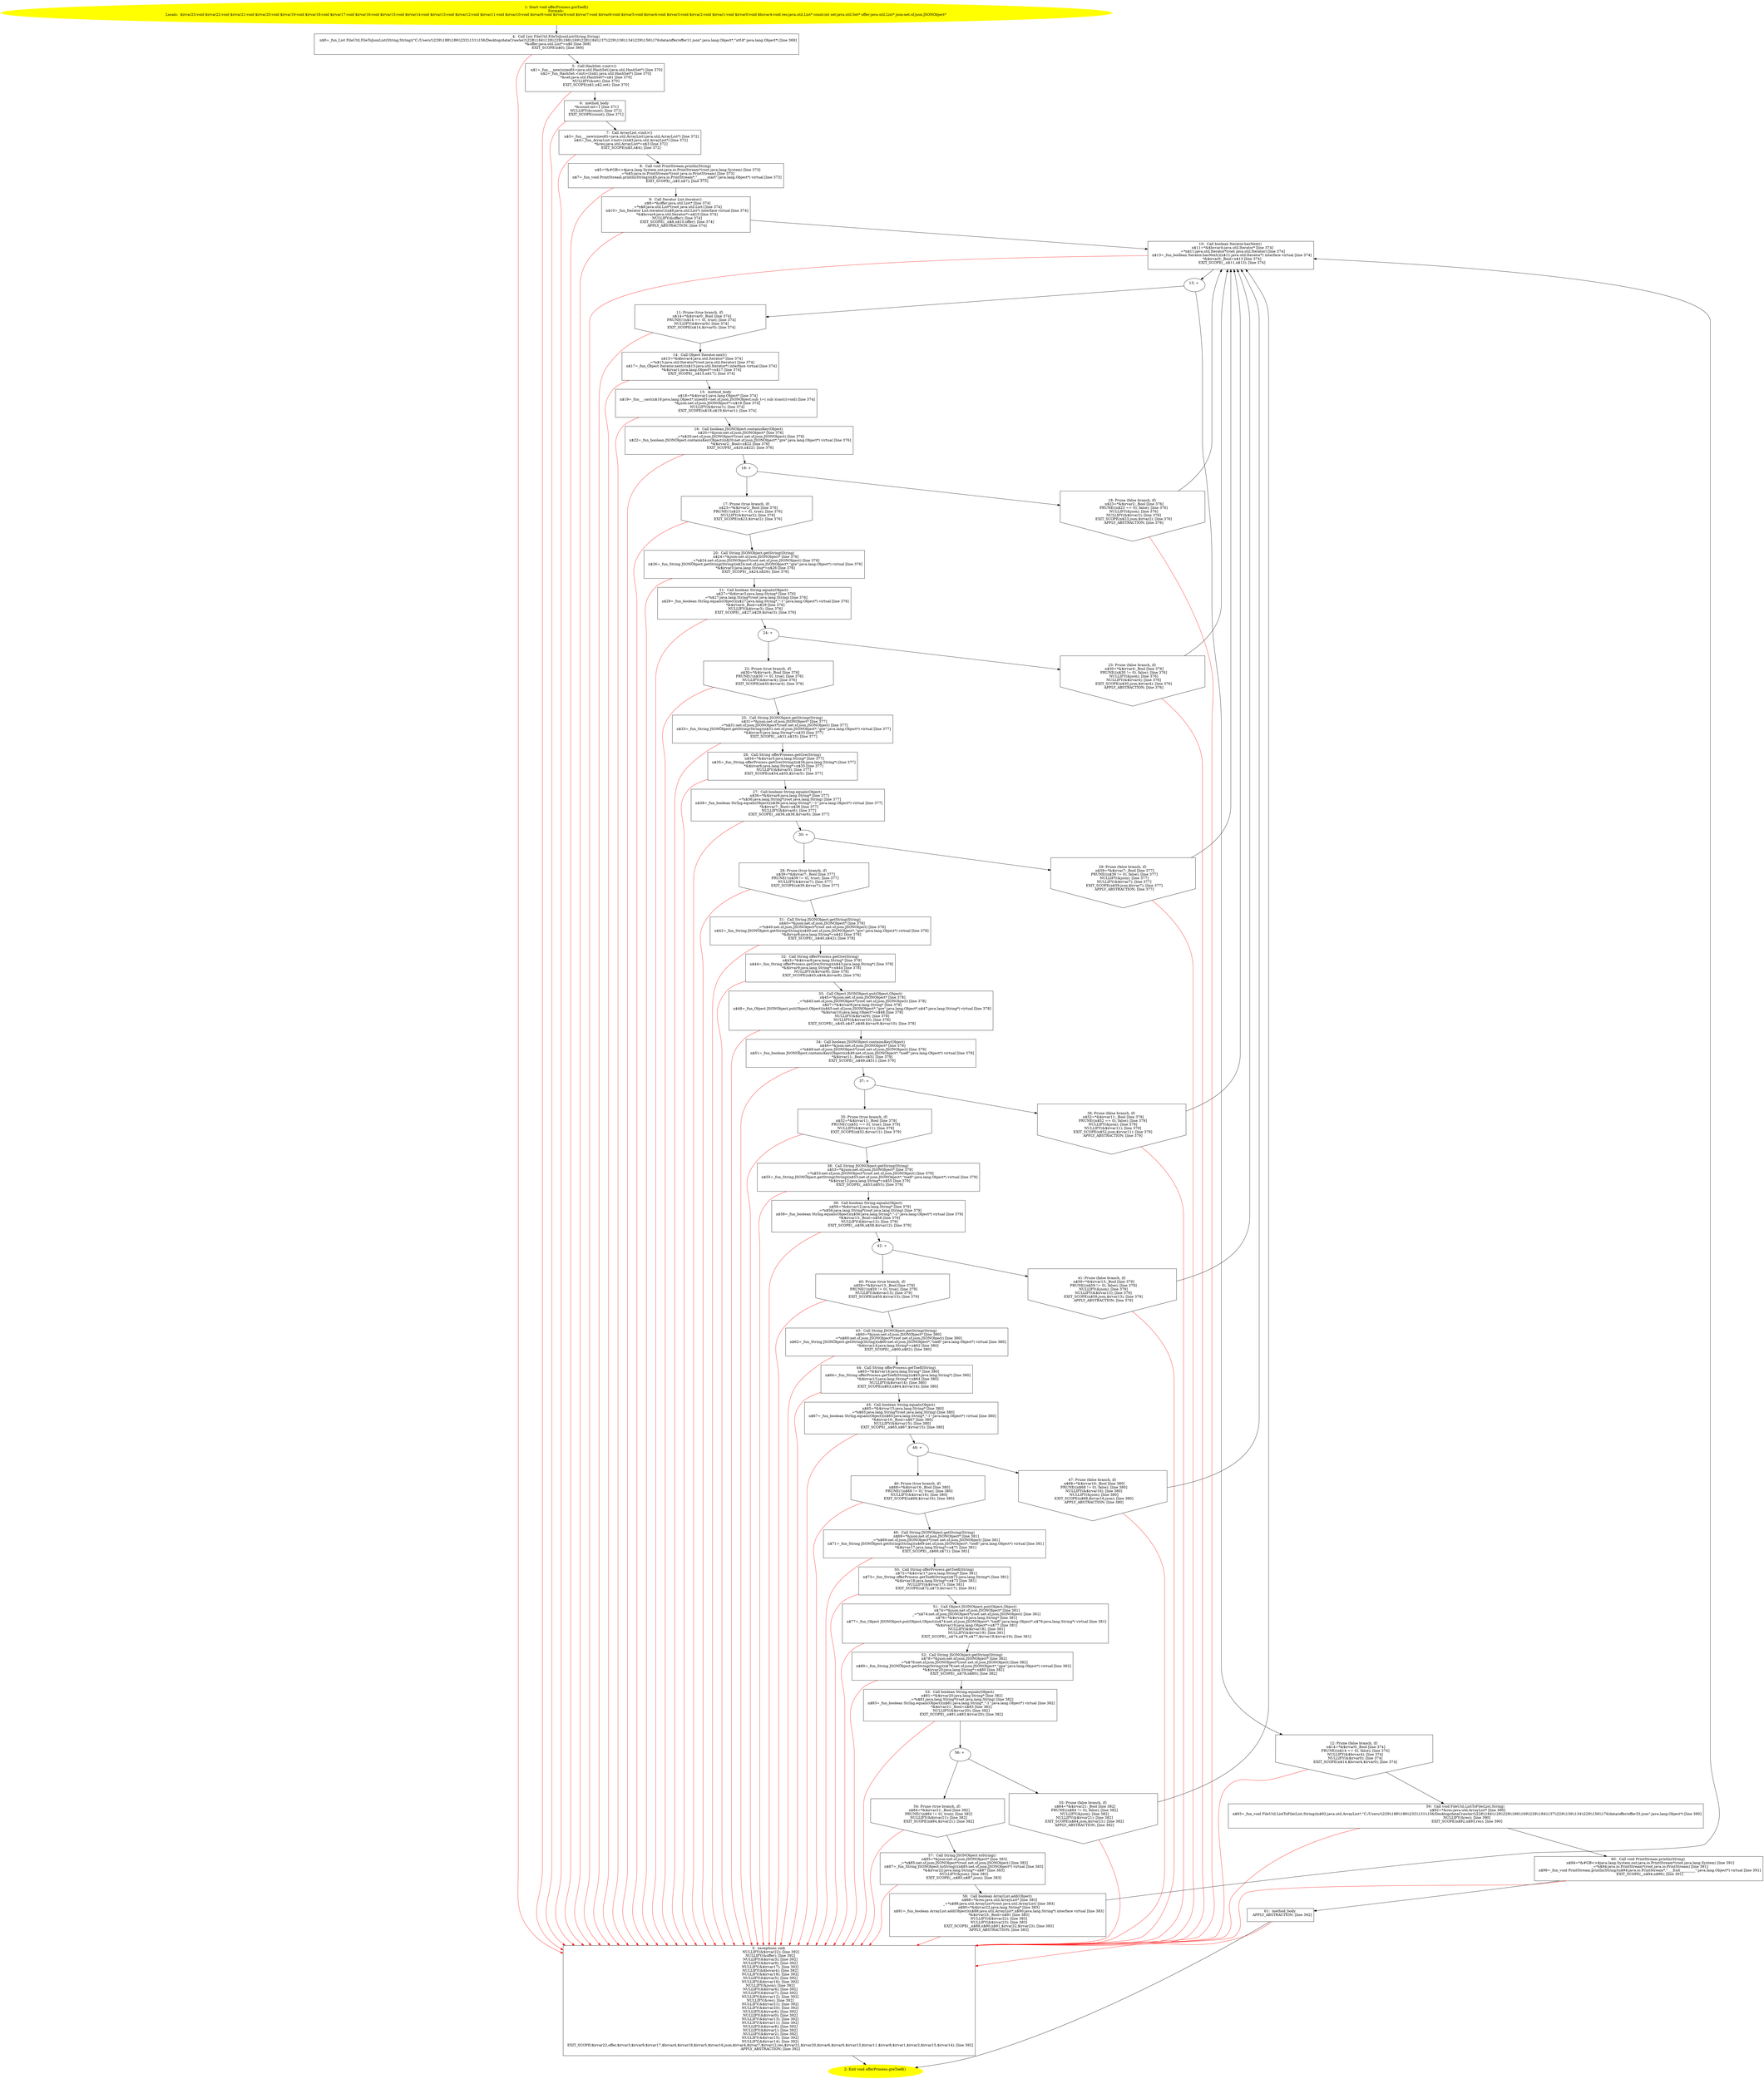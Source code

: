 /* @generated */
digraph cfg {
"com.dulishuo.yimusanfendi.offer.offerProcess.greToefl():void.ec6995aaeb4187b9c34168b6194124a2_1" [label="1: Start void offerProcess.greToefl()\nFormals: \nLocals:  $irvar23:void $irvar22:void $irvar21:void $irvar20:void $irvar19:void $irvar18:void $irvar17:void $irvar16:void $irvar15:void $irvar14:void $irvar13:void $irvar12:void $irvar11:void $irvar10:void $irvar9:void $irvar8:void $irvar7:void $irvar6:void $irvar5:void $irvar4:void $irvar3:void $irvar2:void $irvar1:void $irvar0:void $bcvar4:void res:java.util.List* count:int set:java.util.Set* offer:java.util.List* json:net.sf.json.JSONObject* \n  " color=yellow style=filled]
	

	 "com.dulishuo.yimusanfendi.offer.offerProcess.greToefl():void.ec6995aaeb4187b9c34168b6194124a2_1" -> "com.dulishuo.yimusanfendi.offer.offerProcess.greToefl():void.ec6995aaeb4187b9c34168b6194124a2_4" ;
"com.dulishuo.yimusanfendi.offer.offerProcess.greToefl():void.ec6995aaeb4187b9c34168b6194124a2_2" [label="2: Exit void offerProcess.greToefl() \n  " color=yellow style=filled]
	

"com.dulishuo.yimusanfendi.offer.offerProcess.greToefl():void.ec6995aaeb4187b9c34168b6194124a2_3" [label="3:  exceptions sink \n   NULLIFY(&$irvar22); [line 392]\n  NULLIFY(&offer); [line 392]\n  NULLIFY(&$irvar3); [line 392]\n  NULLIFY(&$irvar9); [line 392]\n  NULLIFY(&$irvar17); [line 392]\n  NULLIFY(&$bcvar4); [line 392]\n  NULLIFY(&$irvar18); [line 392]\n  NULLIFY(&$irvar5); [line 392]\n  NULLIFY(&$irvar16); [line 392]\n  NULLIFY(&json); [line 392]\n  NULLIFY(&$irvar4); [line 392]\n  NULLIFY(&$irvar7); [line 392]\n  NULLIFY(&$irvar12); [line 392]\n  NULLIFY(&res); [line 392]\n  NULLIFY(&$irvar21); [line 392]\n  NULLIFY(&$irvar20); [line 392]\n  NULLIFY(&$irvar6); [line 392]\n  NULLIFY(&$irvar0); [line 392]\n  NULLIFY(&$irvar13); [line 392]\n  NULLIFY(&$irvar11); [line 392]\n  NULLIFY(&$irvar8); [line 392]\n  NULLIFY(&$irvar1); [line 392]\n  NULLIFY(&$irvar2); [line 392]\n  NULLIFY(&$irvar15); [line 392]\n  NULLIFY(&$irvar14); [line 392]\n  EXIT_SCOPE($irvar22,offer,$irvar3,$irvar9,$irvar17,$bcvar4,$irvar18,$irvar5,$irvar16,json,$irvar4,$irvar7,$irvar12,res,$irvar21,$irvar20,$irvar6,$irvar0,$irvar13,$irvar11,$irvar8,$irvar1,$irvar2,$irvar15,$irvar14); [line 392]\n  APPLY_ABSTRACTION; [line 392]\n " shape="box"]
	

	 "com.dulishuo.yimusanfendi.offer.offerProcess.greToefl():void.ec6995aaeb4187b9c34168b6194124a2_3" -> "com.dulishuo.yimusanfendi.offer.offerProcess.greToefl():void.ec6995aaeb4187b9c34168b6194124a2_2" ;
"com.dulishuo.yimusanfendi.offer.offerProcess.greToefl():void.ec6995aaeb4187b9c34168b6194124a2_4" [label="4:  Call List FileUtil.FileToJsonList(String,String) \n   n$0=_fun_List FileUtil.FileToJsonList(String,String)(\"C:/Users/\\\\229\\\\188\\\\186\\\\232\\\\131\\\\156/Desktop/dataCrawler/\\\\228\\\\184\\\\128\\\\228\\\\186\\\\169\\\\228\\\\184\\\\137\\\\229\\\\136\\\\134\\\\229\\\\156\\\\176/data/offer/offer11.json\":java.lang.Object*,\"utf-8\":java.lang.Object*) [line 369]\n  *&offer:java.util.List*=n$0 [line 369]\n  EXIT_SCOPE(n$0); [line 369]\n " shape="box"]
	

	 "com.dulishuo.yimusanfendi.offer.offerProcess.greToefl():void.ec6995aaeb4187b9c34168b6194124a2_4" -> "com.dulishuo.yimusanfendi.offer.offerProcess.greToefl():void.ec6995aaeb4187b9c34168b6194124a2_5" ;
	 "com.dulishuo.yimusanfendi.offer.offerProcess.greToefl():void.ec6995aaeb4187b9c34168b6194124a2_4" -> "com.dulishuo.yimusanfendi.offer.offerProcess.greToefl():void.ec6995aaeb4187b9c34168b6194124a2_3" [color="red" ];
"com.dulishuo.yimusanfendi.offer.offerProcess.greToefl():void.ec6995aaeb4187b9c34168b6194124a2_5" [label="5:  Call HashSet.<init>() \n   n$1=_fun___new(sizeof(t=java.util.HashSet):java.util.HashSet*) [line 370]\n  n$2=_fun_HashSet.<init>()(n$1:java.util.HashSet*) [line 370]\n  *&set:java.util.HashSet*=n$1 [line 370]\n  NULLIFY(&set); [line 370]\n  EXIT_SCOPE(n$1,n$2,set); [line 370]\n " shape="box"]
	

	 "com.dulishuo.yimusanfendi.offer.offerProcess.greToefl():void.ec6995aaeb4187b9c34168b6194124a2_5" -> "com.dulishuo.yimusanfendi.offer.offerProcess.greToefl():void.ec6995aaeb4187b9c34168b6194124a2_6" ;
	 "com.dulishuo.yimusanfendi.offer.offerProcess.greToefl():void.ec6995aaeb4187b9c34168b6194124a2_5" -> "com.dulishuo.yimusanfendi.offer.offerProcess.greToefl():void.ec6995aaeb4187b9c34168b6194124a2_3" [color="red" ];
"com.dulishuo.yimusanfendi.offer.offerProcess.greToefl():void.ec6995aaeb4187b9c34168b6194124a2_6" [label="6:  method_body \n   *&count:int=1 [line 371]\n  NULLIFY(&count); [line 371]\n  EXIT_SCOPE(count); [line 371]\n " shape="box"]
	

	 "com.dulishuo.yimusanfendi.offer.offerProcess.greToefl():void.ec6995aaeb4187b9c34168b6194124a2_6" -> "com.dulishuo.yimusanfendi.offer.offerProcess.greToefl():void.ec6995aaeb4187b9c34168b6194124a2_7" ;
	 "com.dulishuo.yimusanfendi.offer.offerProcess.greToefl():void.ec6995aaeb4187b9c34168b6194124a2_6" -> "com.dulishuo.yimusanfendi.offer.offerProcess.greToefl():void.ec6995aaeb4187b9c34168b6194124a2_3" [color="red" ];
"com.dulishuo.yimusanfendi.offer.offerProcess.greToefl():void.ec6995aaeb4187b9c34168b6194124a2_7" [label="7:  Call ArrayList.<init>() \n   n$3=_fun___new(sizeof(t=java.util.ArrayList):java.util.ArrayList*) [line 372]\n  n$4=_fun_ArrayList.<init>()(n$3:java.util.ArrayList*) [line 372]\n  *&res:java.util.ArrayList*=n$3 [line 372]\n  EXIT_SCOPE(n$3,n$4); [line 372]\n " shape="box"]
	

	 "com.dulishuo.yimusanfendi.offer.offerProcess.greToefl():void.ec6995aaeb4187b9c34168b6194124a2_7" -> "com.dulishuo.yimusanfendi.offer.offerProcess.greToefl():void.ec6995aaeb4187b9c34168b6194124a2_8" ;
	 "com.dulishuo.yimusanfendi.offer.offerProcess.greToefl():void.ec6995aaeb4187b9c34168b6194124a2_7" -> "com.dulishuo.yimusanfendi.offer.offerProcess.greToefl():void.ec6995aaeb4187b9c34168b6194124a2_3" [color="red" ];
"com.dulishuo.yimusanfendi.offer.offerProcess.greToefl():void.ec6995aaeb4187b9c34168b6194124a2_8" [label="8:  Call void PrintStream.println(String) \n   n$5=*&#GB<>$java.lang.System.out:java.io.PrintStream*(root java.lang.System) [line 373]\n  _=*n$5:java.io.PrintStream*(root java.io.PrintStream) [line 373]\n  n$7=_fun_void PrintStream.println(String)(n$5:java.io.PrintStream*,\"______start\":java.lang.Object*) virtual [line 373]\n  EXIT_SCOPE(_,n$5,n$7); [line 373]\n " shape="box"]
	

	 "com.dulishuo.yimusanfendi.offer.offerProcess.greToefl():void.ec6995aaeb4187b9c34168b6194124a2_8" -> "com.dulishuo.yimusanfendi.offer.offerProcess.greToefl():void.ec6995aaeb4187b9c34168b6194124a2_9" ;
	 "com.dulishuo.yimusanfendi.offer.offerProcess.greToefl():void.ec6995aaeb4187b9c34168b6194124a2_8" -> "com.dulishuo.yimusanfendi.offer.offerProcess.greToefl():void.ec6995aaeb4187b9c34168b6194124a2_3" [color="red" ];
"com.dulishuo.yimusanfendi.offer.offerProcess.greToefl():void.ec6995aaeb4187b9c34168b6194124a2_9" [label="9:  Call Iterator List.iterator() \n   n$8=*&offer:java.util.List* [line 374]\n  _=*n$8:java.util.List*(root java.util.List) [line 374]\n  n$10=_fun_Iterator List.iterator()(n$8:java.util.List*) interface virtual [line 374]\n  *&$bcvar4:java.util.Iterator*=n$10 [line 374]\n  NULLIFY(&offer); [line 374]\n  EXIT_SCOPE(_,n$8,n$10,offer); [line 374]\n  APPLY_ABSTRACTION; [line 374]\n " shape="box"]
	

	 "com.dulishuo.yimusanfendi.offer.offerProcess.greToefl():void.ec6995aaeb4187b9c34168b6194124a2_9" -> "com.dulishuo.yimusanfendi.offer.offerProcess.greToefl():void.ec6995aaeb4187b9c34168b6194124a2_10" ;
	 "com.dulishuo.yimusanfendi.offer.offerProcess.greToefl():void.ec6995aaeb4187b9c34168b6194124a2_9" -> "com.dulishuo.yimusanfendi.offer.offerProcess.greToefl():void.ec6995aaeb4187b9c34168b6194124a2_3" [color="red" ];
"com.dulishuo.yimusanfendi.offer.offerProcess.greToefl():void.ec6995aaeb4187b9c34168b6194124a2_10" [label="10:  Call boolean Iterator.hasNext() \n   n$11=*&$bcvar4:java.util.Iterator* [line 374]\n  _=*n$11:java.util.Iterator*(root java.util.Iterator) [line 374]\n  n$13=_fun_boolean Iterator.hasNext()(n$11:java.util.Iterator*) interface virtual [line 374]\n  *&$irvar0:_Bool=n$13 [line 374]\n  EXIT_SCOPE(_,n$11,n$13); [line 374]\n " shape="box"]
	

	 "com.dulishuo.yimusanfendi.offer.offerProcess.greToefl():void.ec6995aaeb4187b9c34168b6194124a2_10" -> "com.dulishuo.yimusanfendi.offer.offerProcess.greToefl():void.ec6995aaeb4187b9c34168b6194124a2_13" ;
	 "com.dulishuo.yimusanfendi.offer.offerProcess.greToefl():void.ec6995aaeb4187b9c34168b6194124a2_10" -> "com.dulishuo.yimusanfendi.offer.offerProcess.greToefl():void.ec6995aaeb4187b9c34168b6194124a2_3" [color="red" ];
"com.dulishuo.yimusanfendi.offer.offerProcess.greToefl():void.ec6995aaeb4187b9c34168b6194124a2_11" [label="11: Prune (true branch, if) \n   n$14=*&$irvar0:_Bool [line 374]\n  PRUNE(!(n$14 == 0), true); [line 374]\n  NULLIFY(&$irvar0); [line 374]\n  EXIT_SCOPE(n$14,$irvar0); [line 374]\n " shape="invhouse"]
	

	 "com.dulishuo.yimusanfendi.offer.offerProcess.greToefl():void.ec6995aaeb4187b9c34168b6194124a2_11" -> "com.dulishuo.yimusanfendi.offer.offerProcess.greToefl():void.ec6995aaeb4187b9c34168b6194124a2_14" ;
	 "com.dulishuo.yimusanfendi.offer.offerProcess.greToefl():void.ec6995aaeb4187b9c34168b6194124a2_11" -> "com.dulishuo.yimusanfendi.offer.offerProcess.greToefl():void.ec6995aaeb4187b9c34168b6194124a2_3" [color="red" ];
"com.dulishuo.yimusanfendi.offer.offerProcess.greToefl():void.ec6995aaeb4187b9c34168b6194124a2_12" [label="12: Prune (false branch, if) \n   n$14=*&$irvar0:_Bool [line 374]\n  PRUNE((n$14 == 0), false); [line 374]\n  NULLIFY(&$bcvar4); [line 374]\n  NULLIFY(&$irvar0); [line 374]\n  EXIT_SCOPE(n$14,$bcvar4,$irvar0); [line 374]\n " shape="invhouse"]
	

	 "com.dulishuo.yimusanfendi.offer.offerProcess.greToefl():void.ec6995aaeb4187b9c34168b6194124a2_12" -> "com.dulishuo.yimusanfendi.offer.offerProcess.greToefl():void.ec6995aaeb4187b9c34168b6194124a2_59" ;
	 "com.dulishuo.yimusanfendi.offer.offerProcess.greToefl():void.ec6995aaeb4187b9c34168b6194124a2_12" -> "com.dulishuo.yimusanfendi.offer.offerProcess.greToefl():void.ec6995aaeb4187b9c34168b6194124a2_3" [color="red" ];
"com.dulishuo.yimusanfendi.offer.offerProcess.greToefl():void.ec6995aaeb4187b9c34168b6194124a2_13" [label="13: + \n  " ]
	

	 "com.dulishuo.yimusanfendi.offer.offerProcess.greToefl():void.ec6995aaeb4187b9c34168b6194124a2_13" -> "com.dulishuo.yimusanfendi.offer.offerProcess.greToefl():void.ec6995aaeb4187b9c34168b6194124a2_11" ;
	 "com.dulishuo.yimusanfendi.offer.offerProcess.greToefl():void.ec6995aaeb4187b9c34168b6194124a2_13" -> "com.dulishuo.yimusanfendi.offer.offerProcess.greToefl():void.ec6995aaeb4187b9c34168b6194124a2_12" ;
"com.dulishuo.yimusanfendi.offer.offerProcess.greToefl():void.ec6995aaeb4187b9c34168b6194124a2_14" [label="14:  Call Object Iterator.next() \n   n$15=*&$bcvar4:java.util.Iterator* [line 374]\n  _=*n$15:java.util.Iterator*(root java.util.Iterator) [line 374]\n  n$17=_fun_Object Iterator.next()(n$15:java.util.Iterator*) interface virtual [line 374]\n  *&$irvar1:java.lang.Object*=n$17 [line 374]\n  EXIT_SCOPE(_,n$15,n$17); [line 374]\n " shape="box"]
	

	 "com.dulishuo.yimusanfendi.offer.offerProcess.greToefl():void.ec6995aaeb4187b9c34168b6194124a2_14" -> "com.dulishuo.yimusanfendi.offer.offerProcess.greToefl():void.ec6995aaeb4187b9c34168b6194124a2_15" ;
	 "com.dulishuo.yimusanfendi.offer.offerProcess.greToefl():void.ec6995aaeb4187b9c34168b6194124a2_14" -> "com.dulishuo.yimusanfendi.offer.offerProcess.greToefl():void.ec6995aaeb4187b9c34168b6194124a2_3" [color="red" ];
"com.dulishuo.yimusanfendi.offer.offerProcess.greToefl():void.ec6995aaeb4187b9c34168b6194124a2_15" [label="15:  method_body \n   n$18=*&$irvar1:java.lang.Object* [line 374]\n  n$19=_fun___cast(n$18:java.lang.Object*,sizeof(t=net.sf.json.JSONObject;sub_t=( sub )(cast)):void) [line 374]\n  *&json:net.sf.json.JSONObject*=n$19 [line 374]\n  NULLIFY(&$irvar1); [line 374]\n  EXIT_SCOPE(n$18,n$19,$irvar1); [line 374]\n " shape="box"]
	

	 "com.dulishuo.yimusanfendi.offer.offerProcess.greToefl():void.ec6995aaeb4187b9c34168b6194124a2_15" -> "com.dulishuo.yimusanfendi.offer.offerProcess.greToefl():void.ec6995aaeb4187b9c34168b6194124a2_16" ;
	 "com.dulishuo.yimusanfendi.offer.offerProcess.greToefl():void.ec6995aaeb4187b9c34168b6194124a2_15" -> "com.dulishuo.yimusanfendi.offer.offerProcess.greToefl():void.ec6995aaeb4187b9c34168b6194124a2_3" [color="red" ];
"com.dulishuo.yimusanfendi.offer.offerProcess.greToefl():void.ec6995aaeb4187b9c34168b6194124a2_16" [label="16:  Call boolean JSONObject.containsKey(Object) \n   n$20=*&json:net.sf.json.JSONObject* [line 376]\n  _=*n$20:net.sf.json.JSONObject*(root net.sf.json.JSONObject) [line 376]\n  n$22=_fun_boolean JSONObject.containsKey(Object)(n$20:net.sf.json.JSONObject*,\"gre\":java.lang.Object*) virtual [line 376]\n  *&$irvar2:_Bool=n$22 [line 376]\n  EXIT_SCOPE(_,n$20,n$22); [line 376]\n " shape="box"]
	

	 "com.dulishuo.yimusanfendi.offer.offerProcess.greToefl():void.ec6995aaeb4187b9c34168b6194124a2_16" -> "com.dulishuo.yimusanfendi.offer.offerProcess.greToefl():void.ec6995aaeb4187b9c34168b6194124a2_19" ;
	 "com.dulishuo.yimusanfendi.offer.offerProcess.greToefl():void.ec6995aaeb4187b9c34168b6194124a2_16" -> "com.dulishuo.yimusanfendi.offer.offerProcess.greToefl():void.ec6995aaeb4187b9c34168b6194124a2_3" [color="red" ];
"com.dulishuo.yimusanfendi.offer.offerProcess.greToefl():void.ec6995aaeb4187b9c34168b6194124a2_17" [label="17: Prune (true branch, if) \n   n$23=*&$irvar2:_Bool [line 376]\n  PRUNE(!(n$23 == 0), true); [line 376]\n  NULLIFY(&$irvar2); [line 376]\n  EXIT_SCOPE(n$23,$irvar2); [line 376]\n " shape="invhouse"]
	

	 "com.dulishuo.yimusanfendi.offer.offerProcess.greToefl():void.ec6995aaeb4187b9c34168b6194124a2_17" -> "com.dulishuo.yimusanfendi.offer.offerProcess.greToefl():void.ec6995aaeb4187b9c34168b6194124a2_20" ;
	 "com.dulishuo.yimusanfendi.offer.offerProcess.greToefl():void.ec6995aaeb4187b9c34168b6194124a2_17" -> "com.dulishuo.yimusanfendi.offer.offerProcess.greToefl():void.ec6995aaeb4187b9c34168b6194124a2_3" [color="red" ];
"com.dulishuo.yimusanfendi.offer.offerProcess.greToefl():void.ec6995aaeb4187b9c34168b6194124a2_18" [label="18: Prune (false branch, if) \n   n$23=*&$irvar2:_Bool [line 376]\n  PRUNE((n$23 == 0), false); [line 376]\n  NULLIFY(&json); [line 376]\n  NULLIFY(&$irvar2); [line 376]\n  EXIT_SCOPE(n$23,json,$irvar2); [line 376]\n  APPLY_ABSTRACTION; [line 376]\n " shape="invhouse"]
	

	 "com.dulishuo.yimusanfendi.offer.offerProcess.greToefl():void.ec6995aaeb4187b9c34168b6194124a2_18" -> "com.dulishuo.yimusanfendi.offer.offerProcess.greToefl():void.ec6995aaeb4187b9c34168b6194124a2_10" ;
	 "com.dulishuo.yimusanfendi.offer.offerProcess.greToefl():void.ec6995aaeb4187b9c34168b6194124a2_18" -> "com.dulishuo.yimusanfendi.offer.offerProcess.greToefl():void.ec6995aaeb4187b9c34168b6194124a2_3" [color="red" ];
"com.dulishuo.yimusanfendi.offer.offerProcess.greToefl():void.ec6995aaeb4187b9c34168b6194124a2_19" [label="19: + \n  " ]
	

	 "com.dulishuo.yimusanfendi.offer.offerProcess.greToefl():void.ec6995aaeb4187b9c34168b6194124a2_19" -> "com.dulishuo.yimusanfendi.offer.offerProcess.greToefl():void.ec6995aaeb4187b9c34168b6194124a2_17" ;
	 "com.dulishuo.yimusanfendi.offer.offerProcess.greToefl():void.ec6995aaeb4187b9c34168b6194124a2_19" -> "com.dulishuo.yimusanfendi.offer.offerProcess.greToefl():void.ec6995aaeb4187b9c34168b6194124a2_18" ;
"com.dulishuo.yimusanfendi.offer.offerProcess.greToefl():void.ec6995aaeb4187b9c34168b6194124a2_20" [label="20:  Call String JSONObject.getString(String) \n   n$24=*&json:net.sf.json.JSONObject* [line 376]\n  _=*n$24:net.sf.json.JSONObject*(root net.sf.json.JSONObject) [line 376]\n  n$26=_fun_String JSONObject.getString(String)(n$24:net.sf.json.JSONObject*,\"gre\":java.lang.Object*) virtual [line 376]\n  *&$irvar3:java.lang.String*=n$26 [line 376]\n  EXIT_SCOPE(_,n$24,n$26); [line 376]\n " shape="box"]
	

	 "com.dulishuo.yimusanfendi.offer.offerProcess.greToefl():void.ec6995aaeb4187b9c34168b6194124a2_20" -> "com.dulishuo.yimusanfendi.offer.offerProcess.greToefl():void.ec6995aaeb4187b9c34168b6194124a2_21" ;
	 "com.dulishuo.yimusanfendi.offer.offerProcess.greToefl():void.ec6995aaeb4187b9c34168b6194124a2_20" -> "com.dulishuo.yimusanfendi.offer.offerProcess.greToefl():void.ec6995aaeb4187b9c34168b6194124a2_3" [color="red" ];
"com.dulishuo.yimusanfendi.offer.offerProcess.greToefl():void.ec6995aaeb4187b9c34168b6194124a2_21" [label="21:  Call boolean String.equals(Object) \n   n$27=*&$irvar3:java.lang.String* [line 376]\n  _=*n$27:java.lang.String*(root java.lang.String) [line 376]\n  n$29=_fun_boolean String.equals(Object)(n$27:java.lang.String*,\"-1\":java.lang.Object*) virtual [line 376]\n  *&$irvar4:_Bool=n$29 [line 376]\n  NULLIFY(&$irvar3); [line 376]\n  EXIT_SCOPE(_,n$27,n$29,$irvar3); [line 376]\n " shape="box"]
	

	 "com.dulishuo.yimusanfendi.offer.offerProcess.greToefl():void.ec6995aaeb4187b9c34168b6194124a2_21" -> "com.dulishuo.yimusanfendi.offer.offerProcess.greToefl():void.ec6995aaeb4187b9c34168b6194124a2_24" ;
	 "com.dulishuo.yimusanfendi.offer.offerProcess.greToefl():void.ec6995aaeb4187b9c34168b6194124a2_21" -> "com.dulishuo.yimusanfendi.offer.offerProcess.greToefl():void.ec6995aaeb4187b9c34168b6194124a2_3" [color="red" ];
"com.dulishuo.yimusanfendi.offer.offerProcess.greToefl():void.ec6995aaeb4187b9c34168b6194124a2_22" [label="22: Prune (true branch, if) \n   n$30=*&$irvar4:_Bool [line 376]\n  PRUNE(!(n$30 != 0), true); [line 376]\n  NULLIFY(&$irvar4); [line 376]\n  EXIT_SCOPE(n$30,$irvar4); [line 376]\n " shape="invhouse"]
	

	 "com.dulishuo.yimusanfendi.offer.offerProcess.greToefl():void.ec6995aaeb4187b9c34168b6194124a2_22" -> "com.dulishuo.yimusanfendi.offer.offerProcess.greToefl():void.ec6995aaeb4187b9c34168b6194124a2_25" ;
	 "com.dulishuo.yimusanfendi.offer.offerProcess.greToefl():void.ec6995aaeb4187b9c34168b6194124a2_22" -> "com.dulishuo.yimusanfendi.offer.offerProcess.greToefl():void.ec6995aaeb4187b9c34168b6194124a2_3" [color="red" ];
"com.dulishuo.yimusanfendi.offer.offerProcess.greToefl():void.ec6995aaeb4187b9c34168b6194124a2_23" [label="23: Prune (false branch, if) \n   n$30=*&$irvar4:_Bool [line 376]\n  PRUNE((n$30 != 0), false); [line 376]\n  NULLIFY(&json); [line 376]\n  NULLIFY(&$irvar4); [line 376]\n  EXIT_SCOPE(n$30,json,$irvar4); [line 376]\n  APPLY_ABSTRACTION; [line 376]\n " shape="invhouse"]
	

	 "com.dulishuo.yimusanfendi.offer.offerProcess.greToefl():void.ec6995aaeb4187b9c34168b6194124a2_23" -> "com.dulishuo.yimusanfendi.offer.offerProcess.greToefl():void.ec6995aaeb4187b9c34168b6194124a2_10" ;
	 "com.dulishuo.yimusanfendi.offer.offerProcess.greToefl():void.ec6995aaeb4187b9c34168b6194124a2_23" -> "com.dulishuo.yimusanfendi.offer.offerProcess.greToefl():void.ec6995aaeb4187b9c34168b6194124a2_3" [color="red" ];
"com.dulishuo.yimusanfendi.offer.offerProcess.greToefl():void.ec6995aaeb4187b9c34168b6194124a2_24" [label="24: + \n  " ]
	

	 "com.dulishuo.yimusanfendi.offer.offerProcess.greToefl():void.ec6995aaeb4187b9c34168b6194124a2_24" -> "com.dulishuo.yimusanfendi.offer.offerProcess.greToefl():void.ec6995aaeb4187b9c34168b6194124a2_22" ;
	 "com.dulishuo.yimusanfendi.offer.offerProcess.greToefl():void.ec6995aaeb4187b9c34168b6194124a2_24" -> "com.dulishuo.yimusanfendi.offer.offerProcess.greToefl():void.ec6995aaeb4187b9c34168b6194124a2_23" ;
"com.dulishuo.yimusanfendi.offer.offerProcess.greToefl():void.ec6995aaeb4187b9c34168b6194124a2_25" [label="25:  Call String JSONObject.getString(String) \n   n$31=*&json:net.sf.json.JSONObject* [line 377]\n  _=*n$31:net.sf.json.JSONObject*(root net.sf.json.JSONObject) [line 377]\n  n$33=_fun_String JSONObject.getString(String)(n$31:net.sf.json.JSONObject*,\"gre\":java.lang.Object*) virtual [line 377]\n  *&$irvar5:java.lang.String*=n$33 [line 377]\n  EXIT_SCOPE(_,n$31,n$33); [line 377]\n " shape="box"]
	

	 "com.dulishuo.yimusanfendi.offer.offerProcess.greToefl():void.ec6995aaeb4187b9c34168b6194124a2_25" -> "com.dulishuo.yimusanfendi.offer.offerProcess.greToefl():void.ec6995aaeb4187b9c34168b6194124a2_26" ;
	 "com.dulishuo.yimusanfendi.offer.offerProcess.greToefl():void.ec6995aaeb4187b9c34168b6194124a2_25" -> "com.dulishuo.yimusanfendi.offer.offerProcess.greToefl():void.ec6995aaeb4187b9c34168b6194124a2_3" [color="red" ];
"com.dulishuo.yimusanfendi.offer.offerProcess.greToefl():void.ec6995aaeb4187b9c34168b6194124a2_26" [label="26:  Call String offerProcess.getGre(String) \n   n$34=*&$irvar5:java.lang.String* [line 377]\n  n$35=_fun_String offerProcess.getGre(String)(n$34:java.lang.String*) [line 377]\n  *&$irvar6:java.lang.String*=n$35 [line 377]\n  NULLIFY(&$irvar5); [line 377]\n  EXIT_SCOPE(n$34,n$35,$irvar5); [line 377]\n " shape="box"]
	

	 "com.dulishuo.yimusanfendi.offer.offerProcess.greToefl():void.ec6995aaeb4187b9c34168b6194124a2_26" -> "com.dulishuo.yimusanfendi.offer.offerProcess.greToefl():void.ec6995aaeb4187b9c34168b6194124a2_27" ;
	 "com.dulishuo.yimusanfendi.offer.offerProcess.greToefl():void.ec6995aaeb4187b9c34168b6194124a2_26" -> "com.dulishuo.yimusanfendi.offer.offerProcess.greToefl():void.ec6995aaeb4187b9c34168b6194124a2_3" [color="red" ];
"com.dulishuo.yimusanfendi.offer.offerProcess.greToefl():void.ec6995aaeb4187b9c34168b6194124a2_27" [label="27:  Call boolean String.equals(Object) \n   n$36=*&$irvar6:java.lang.String* [line 377]\n  _=*n$36:java.lang.String*(root java.lang.String) [line 377]\n  n$38=_fun_boolean String.equals(Object)(n$36:java.lang.String*,\"-1\":java.lang.Object*) virtual [line 377]\n  *&$irvar7:_Bool=n$38 [line 377]\n  NULLIFY(&$irvar6); [line 377]\n  EXIT_SCOPE(_,n$36,n$38,$irvar6); [line 377]\n " shape="box"]
	

	 "com.dulishuo.yimusanfendi.offer.offerProcess.greToefl():void.ec6995aaeb4187b9c34168b6194124a2_27" -> "com.dulishuo.yimusanfendi.offer.offerProcess.greToefl():void.ec6995aaeb4187b9c34168b6194124a2_30" ;
	 "com.dulishuo.yimusanfendi.offer.offerProcess.greToefl():void.ec6995aaeb4187b9c34168b6194124a2_27" -> "com.dulishuo.yimusanfendi.offer.offerProcess.greToefl():void.ec6995aaeb4187b9c34168b6194124a2_3" [color="red" ];
"com.dulishuo.yimusanfendi.offer.offerProcess.greToefl():void.ec6995aaeb4187b9c34168b6194124a2_28" [label="28: Prune (true branch, if) \n   n$39=*&$irvar7:_Bool [line 377]\n  PRUNE(!(n$39 != 0), true); [line 377]\n  NULLIFY(&$irvar7); [line 377]\n  EXIT_SCOPE(n$39,$irvar7); [line 377]\n " shape="invhouse"]
	

	 "com.dulishuo.yimusanfendi.offer.offerProcess.greToefl():void.ec6995aaeb4187b9c34168b6194124a2_28" -> "com.dulishuo.yimusanfendi.offer.offerProcess.greToefl():void.ec6995aaeb4187b9c34168b6194124a2_31" ;
	 "com.dulishuo.yimusanfendi.offer.offerProcess.greToefl():void.ec6995aaeb4187b9c34168b6194124a2_28" -> "com.dulishuo.yimusanfendi.offer.offerProcess.greToefl():void.ec6995aaeb4187b9c34168b6194124a2_3" [color="red" ];
"com.dulishuo.yimusanfendi.offer.offerProcess.greToefl():void.ec6995aaeb4187b9c34168b6194124a2_29" [label="29: Prune (false branch, if) \n   n$39=*&$irvar7:_Bool [line 377]\n  PRUNE((n$39 != 0), false); [line 377]\n  NULLIFY(&json); [line 377]\n  NULLIFY(&$irvar7); [line 377]\n  EXIT_SCOPE(n$39,json,$irvar7); [line 377]\n  APPLY_ABSTRACTION; [line 377]\n " shape="invhouse"]
	

	 "com.dulishuo.yimusanfendi.offer.offerProcess.greToefl():void.ec6995aaeb4187b9c34168b6194124a2_29" -> "com.dulishuo.yimusanfendi.offer.offerProcess.greToefl():void.ec6995aaeb4187b9c34168b6194124a2_10" ;
	 "com.dulishuo.yimusanfendi.offer.offerProcess.greToefl():void.ec6995aaeb4187b9c34168b6194124a2_29" -> "com.dulishuo.yimusanfendi.offer.offerProcess.greToefl():void.ec6995aaeb4187b9c34168b6194124a2_3" [color="red" ];
"com.dulishuo.yimusanfendi.offer.offerProcess.greToefl():void.ec6995aaeb4187b9c34168b6194124a2_30" [label="30: + \n  " ]
	

	 "com.dulishuo.yimusanfendi.offer.offerProcess.greToefl():void.ec6995aaeb4187b9c34168b6194124a2_30" -> "com.dulishuo.yimusanfendi.offer.offerProcess.greToefl():void.ec6995aaeb4187b9c34168b6194124a2_28" ;
	 "com.dulishuo.yimusanfendi.offer.offerProcess.greToefl():void.ec6995aaeb4187b9c34168b6194124a2_30" -> "com.dulishuo.yimusanfendi.offer.offerProcess.greToefl():void.ec6995aaeb4187b9c34168b6194124a2_29" ;
"com.dulishuo.yimusanfendi.offer.offerProcess.greToefl():void.ec6995aaeb4187b9c34168b6194124a2_31" [label="31:  Call String JSONObject.getString(String) \n   n$40=*&json:net.sf.json.JSONObject* [line 378]\n  _=*n$40:net.sf.json.JSONObject*(root net.sf.json.JSONObject) [line 378]\n  n$42=_fun_String JSONObject.getString(String)(n$40:net.sf.json.JSONObject*,\"gre\":java.lang.Object*) virtual [line 378]\n  *&$irvar8:java.lang.String*=n$42 [line 378]\n  EXIT_SCOPE(_,n$40,n$42); [line 378]\n " shape="box"]
	

	 "com.dulishuo.yimusanfendi.offer.offerProcess.greToefl():void.ec6995aaeb4187b9c34168b6194124a2_31" -> "com.dulishuo.yimusanfendi.offer.offerProcess.greToefl():void.ec6995aaeb4187b9c34168b6194124a2_32" ;
	 "com.dulishuo.yimusanfendi.offer.offerProcess.greToefl():void.ec6995aaeb4187b9c34168b6194124a2_31" -> "com.dulishuo.yimusanfendi.offer.offerProcess.greToefl():void.ec6995aaeb4187b9c34168b6194124a2_3" [color="red" ];
"com.dulishuo.yimusanfendi.offer.offerProcess.greToefl():void.ec6995aaeb4187b9c34168b6194124a2_32" [label="32:  Call String offerProcess.getGre(String) \n   n$43=*&$irvar8:java.lang.String* [line 378]\n  n$44=_fun_String offerProcess.getGre(String)(n$43:java.lang.String*) [line 378]\n  *&$irvar9:java.lang.String*=n$44 [line 378]\n  NULLIFY(&$irvar8); [line 378]\n  EXIT_SCOPE(n$43,n$44,$irvar8); [line 378]\n " shape="box"]
	

	 "com.dulishuo.yimusanfendi.offer.offerProcess.greToefl():void.ec6995aaeb4187b9c34168b6194124a2_32" -> "com.dulishuo.yimusanfendi.offer.offerProcess.greToefl():void.ec6995aaeb4187b9c34168b6194124a2_33" ;
	 "com.dulishuo.yimusanfendi.offer.offerProcess.greToefl():void.ec6995aaeb4187b9c34168b6194124a2_32" -> "com.dulishuo.yimusanfendi.offer.offerProcess.greToefl():void.ec6995aaeb4187b9c34168b6194124a2_3" [color="red" ];
"com.dulishuo.yimusanfendi.offer.offerProcess.greToefl():void.ec6995aaeb4187b9c34168b6194124a2_33" [label="33:  Call Object JSONObject.put(Object,Object) \n   n$45=*&json:net.sf.json.JSONObject* [line 378]\n  _=*n$45:net.sf.json.JSONObject*(root net.sf.json.JSONObject) [line 378]\n  n$47=*&$irvar9:java.lang.String* [line 378]\n  n$48=_fun_Object JSONObject.put(Object,Object)(n$45:net.sf.json.JSONObject*,\"gre\":java.lang.Object*,n$47:java.lang.String*) virtual [line 378]\n  *&$irvar10:java.lang.Object*=n$48 [line 378]\n  NULLIFY(&$irvar9); [line 378]\n  NULLIFY(&$irvar10); [line 378]\n  EXIT_SCOPE(_,n$45,n$47,n$48,$irvar9,$irvar10); [line 378]\n " shape="box"]
	

	 "com.dulishuo.yimusanfendi.offer.offerProcess.greToefl():void.ec6995aaeb4187b9c34168b6194124a2_33" -> "com.dulishuo.yimusanfendi.offer.offerProcess.greToefl():void.ec6995aaeb4187b9c34168b6194124a2_34" ;
	 "com.dulishuo.yimusanfendi.offer.offerProcess.greToefl():void.ec6995aaeb4187b9c34168b6194124a2_33" -> "com.dulishuo.yimusanfendi.offer.offerProcess.greToefl():void.ec6995aaeb4187b9c34168b6194124a2_3" [color="red" ];
"com.dulishuo.yimusanfendi.offer.offerProcess.greToefl():void.ec6995aaeb4187b9c34168b6194124a2_34" [label="34:  Call boolean JSONObject.containsKey(Object) \n   n$49=*&json:net.sf.json.JSONObject* [line 379]\n  _=*n$49:net.sf.json.JSONObject*(root net.sf.json.JSONObject) [line 379]\n  n$51=_fun_boolean JSONObject.containsKey(Object)(n$49:net.sf.json.JSONObject*,\"toefl\":java.lang.Object*) virtual [line 379]\n  *&$irvar11:_Bool=n$51 [line 379]\n  EXIT_SCOPE(_,n$49,n$51); [line 379]\n " shape="box"]
	

	 "com.dulishuo.yimusanfendi.offer.offerProcess.greToefl():void.ec6995aaeb4187b9c34168b6194124a2_34" -> "com.dulishuo.yimusanfendi.offer.offerProcess.greToefl():void.ec6995aaeb4187b9c34168b6194124a2_37" ;
	 "com.dulishuo.yimusanfendi.offer.offerProcess.greToefl():void.ec6995aaeb4187b9c34168b6194124a2_34" -> "com.dulishuo.yimusanfendi.offer.offerProcess.greToefl():void.ec6995aaeb4187b9c34168b6194124a2_3" [color="red" ];
"com.dulishuo.yimusanfendi.offer.offerProcess.greToefl():void.ec6995aaeb4187b9c34168b6194124a2_35" [label="35: Prune (true branch, if) \n   n$52=*&$irvar11:_Bool [line 379]\n  PRUNE(!(n$52 == 0), true); [line 379]\n  NULLIFY(&$irvar11); [line 379]\n  EXIT_SCOPE(n$52,$irvar11); [line 379]\n " shape="invhouse"]
	

	 "com.dulishuo.yimusanfendi.offer.offerProcess.greToefl():void.ec6995aaeb4187b9c34168b6194124a2_35" -> "com.dulishuo.yimusanfendi.offer.offerProcess.greToefl():void.ec6995aaeb4187b9c34168b6194124a2_38" ;
	 "com.dulishuo.yimusanfendi.offer.offerProcess.greToefl():void.ec6995aaeb4187b9c34168b6194124a2_35" -> "com.dulishuo.yimusanfendi.offer.offerProcess.greToefl():void.ec6995aaeb4187b9c34168b6194124a2_3" [color="red" ];
"com.dulishuo.yimusanfendi.offer.offerProcess.greToefl():void.ec6995aaeb4187b9c34168b6194124a2_36" [label="36: Prune (false branch, if) \n   n$52=*&$irvar11:_Bool [line 379]\n  PRUNE((n$52 == 0), false); [line 379]\n  NULLIFY(&json); [line 379]\n  NULLIFY(&$irvar11); [line 379]\n  EXIT_SCOPE(n$52,json,$irvar11); [line 379]\n  APPLY_ABSTRACTION; [line 379]\n " shape="invhouse"]
	

	 "com.dulishuo.yimusanfendi.offer.offerProcess.greToefl():void.ec6995aaeb4187b9c34168b6194124a2_36" -> "com.dulishuo.yimusanfendi.offer.offerProcess.greToefl():void.ec6995aaeb4187b9c34168b6194124a2_10" ;
	 "com.dulishuo.yimusanfendi.offer.offerProcess.greToefl():void.ec6995aaeb4187b9c34168b6194124a2_36" -> "com.dulishuo.yimusanfendi.offer.offerProcess.greToefl():void.ec6995aaeb4187b9c34168b6194124a2_3" [color="red" ];
"com.dulishuo.yimusanfendi.offer.offerProcess.greToefl():void.ec6995aaeb4187b9c34168b6194124a2_37" [label="37: + \n  " ]
	

	 "com.dulishuo.yimusanfendi.offer.offerProcess.greToefl():void.ec6995aaeb4187b9c34168b6194124a2_37" -> "com.dulishuo.yimusanfendi.offer.offerProcess.greToefl():void.ec6995aaeb4187b9c34168b6194124a2_35" ;
	 "com.dulishuo.yimusanfendi.offer.offerProcess.greToefl():void.ec6995aaeb4187b9c34168b6194124a2_37" -> "com.dulishuo.yimusanfendi.offer.offerProcess.greToefl():void.ec6995aaeb4187b9c34168b6194124a2_36" ;
"com.dulishuo.yimusanfendi.offer.offerProcess.greToefl():void.ec6995aaeb4187b9c34168b6194124a2_38" [label="38:  Call String JSONObject.getString(String) \n   n$53=*&json:net.sf.json.JSONObject* [line 379]\n  _=*n$53:net.sf.json.JSONObject*(root net.sf.json.JSONObject) [line 379]\n  n$55=_fun_String JSONObject.getString(String)(n$53:net.sf.json.JSONObject*,\"toefl\":java.lang.Object*) virtual [line 379]\n  *&$irvar12:java.lang.String*=n$55 [line 379]\n  EXIT_SCOPE(_,n$53,n$55); [line 379]\n " shape="box"]
	

	 "com.dulishuo.yimusanfendi.offer.offerProcess.greToefl():void.ec6995aaeb4187b9c34168b6194124a2_38" -> "com.dulishuo.yimusanfendi.offer.offerProcess.greToefl():void.ec6995aaeb4187b9c34168b6194124a2_39" ;
	 "com.dulishuo.yimusanfendi.offer.offerProcess.greToefl():void.ec6995aaeb4187b9c34168b6194124a2_38" -> "com.dulishuo.yimusanfendi.offer.offerProcess.greToefl():void.ec6995aaeb4187b9c34168b6194124a2_3" [color="red" ];
"com.dulishuo.yimusanfendi.offer.offerProcess.greToefl():void.ec6995aaeb4187b9c34168b6194124a2_39" [label="39:  Call boolean String.equals(Object) \n   n$56=*&$irvar12:java.lang.String* [line 379]\n  _=*n$56:java.lang.String*(root java.lang.String) [line 379]\n  n$58=_fun_boolean String.equals(Object)(n$56:java.lang.String*,\"-1\":java.lang.Object*) virtual [line 379]\n  *&$irvar13:_Bool=n$58 [line 379]\n  NULLIFY(&$irvar12); [line 379]\n  EXIT_SCOPE(_,n$56,n$58,$irvar12); [line 379]\n " shape="box"]
	

	 "com.dulishuo.yimusanfendi.offer.offerProcess.greToefl():void.ec6995aaeb4187b9c34168b6194124a2_39" -> "com.dulishuo.yimusanfendi.offer.offerProcess.greToefl():void.ec6995aaeb4187b9c34168b6194124a2_42" ;
	 "com.dulishuo.yimusanfendi.offer.offerProcess.greToefl():void.ec6995aaeb4187b9c34168b6194124a2_39" -> "com.dulishuo.yimusanfendi.offer.offerProcess.greToefl():void.ec6995aaeb4187b9c34168b6194124a2_3" [color="red" ];
"com.dulishuo.yimusanfendi.offer.offerProcess.greToefl():void.ec6995aaeb4187b9c34168b6194124a2_40" [label="40: Prune (true branch, if) \n   n$59=*&$irvar13:_Bool [line 379]\n  PRUNE(!(n$59 != 0), true); [line 379]\n  NULLIFY(&$irvar13); [line 379]\n  EXIT_SCOPE(n$59,$irvar13); [line 379]\n " shape="invhouse"]
	

	 "com.dulishuo.yimusanfendi.offer.offerProcess.greToefl():void.ec6995aaeb4187b9c34168b6194124a2_40" -> "com.dulishuo.yimusanfendi.offer.offerProcess.greToefl():void.ec6995aaeb4187b9c34168b6194124a2_43" ;
	 "com.dulishuo.yimusanfendi.offer.offerProcess.greToefl():void.ec6995aaeb4187b9c34168b6194124a2_40" -> "com.dulishuo.yimusanfendi.offer.offerProcess.greToefl():void.ec6995aaeb4187b9c34168b6194124a2_3" [color="red" ];
"com.dulishuo.yimusanfendi.offer.offerProcess.greToefl():void.ec6995aaeb4187b9c34168b6194124a2_41" [label="41: Prune (false branch, if) \n   n$59=*&$irvar13:_Bool [line 379]\n  PRUNE((n$59 != 0), false); [line 379]\n  NULLIFY(&json); [line 379]\n  NULLIFY(&$irvar13); [line 379]\n  EXIT_SCOPE(n$59,json,$irvar13); [line 379]\n  APPLY_ABSTRACTION; [line 379]\n " shape="invhouse"]
	

	 "com.dulishuo.yimusanfendi.offer.offerProcess.greToefl():void.ec6995aaeb4187b9c34168b6194124a2_41" -> "com.dulishuo.yimusanfendi.offer.offerProcess.greToefl():void.ec6995aaeb4187b9c34168b6194124a2_10" ;
	 "com.dulishuo.yimusanfendi.offer.offerProcess.greToefl():void.ec6995aaeb4187b9c34168b6194124a2_41" -> "com.dulishuo.yimusanfendi.offer.offerProcess.greToefl():void.ec6995aaeb4187b9c34168b6194124a2_3" [color="red" ];
"com.dulishuo.yimusanfendi.offer.offerProcess.greToefl():void.ec6995aaeb4187b9c34168b6194124a2_42" [label="42: + \n  " ]
	

	 "com.dulishuo.yimusanfendi.offer.offerProcess.greToefl():void.ec6995aaeb4187b9c34168b6194124a2_42" -> "com.dulishuo.yimusanfendi.offer.offerProcess.greToefl():void.ec6995aaeb4187b9c34168b6194124a2_40" ;
	 "com.dulishuo.yimusanfendi.offer.offerProcess.greToefl():void.ec6995aaeb4187b9c34168b6194124a2_42" -> "com.dulishuo.yimusanfendi.offer.offerProcess.greToefl():void.ec6995aaeb4187b9c34168b6194124a2_41" ;
"com.dulishuo.yimusanfendi.offer.offerProcess.greToefl():void.ec6995aaeb4187b9c34168b6194124a2_43" [label="43:  Call String JSONObject.getString(String) \n   n$60=*&json:net.sf.json.JSONObject* [line 380]\n  _=*n$60:net.sf.json.JSONObject*(root net.sf.json.JSONObject) [line 380]\n  n$62=_fun_String JSONObject.getString(String)(n$60:net.sf.json.JSONObject*,\"toefl\":java.lang.Object*) virtual [line 380]\n  *&$irvar14:java.lang.String*=n$62 [line 380]\n  EXIT_SCOPE(_,n$60,n$62); [line 380]\n " shape="box"]
	

	 "com.dulishuo.yimusanfendi.offer.offerProcess.greToefl():void.ec6995aaeb4187b9c34168b6194124a2_43" -> "com.dulishuo.yimusanfendi.offer.offerProcess.greToefl():void.ec6995aaeb4187b9c34168b6194124a2_44" ;
	 "com.dulishuo.yimusanfendi.offer.offerProcess.greToefl():void.ec6995aaeb4187b9c34168b6194124a2_43" -> "com.dulishuo.yimusanfendi.offer.offerProcess.greToefl():void.ec6995aaeb4187b9c34168b6194124a2_3" [color="red" ];
"com.dulishuo.yimusanfendi.offer.offerProcess.greToefl():void.ec6995aaeb4187b9c34168b6194124a2_44" [label="44:  Call String offerProcess.getToefl(String) \n   n$63=*&$irvar14:java.lang.String* [line 380]\n  n$64=_fun_String offerProcess.getToefl(String)(n$63:java.lang.String*) [line 380]\n  *&$irvar15:java.lang.String*=n$64 [line 380]\n  NULLIFY(&$irvar14); [line 380]\n  EXIT_SCOPE(n$63,n$64,$irvar14); [line 380]\n " shape="box"]
	

	 "com.dulishuo.yimusanfendi.offer.offerProcess.greToefl():void.ec6995aaeb4187b9c34168b6194124a2_44" -> "com.dulishuo.yimusanfendi.offer.offerProcess.greToefl():void.ec6995aaeb4187b9c34168b6194124a2_45" ;
	 "com.dulishuo.yimusanfendi.offer.offerProcess.greToefl():void.ec6995aaeb4187b9c34168b6194124a2_44" -> "com.dulishuo.yimusanfendi.offer.offerProcess.greToefl():void.ec6995aaeb4187b9c34168b6194124a2_3" [color="red" ];
"com.dulishuo.yimusanfendi.offer.offerProcess.greToefl():void.ec6995aaeb4187b9c34168b6194124a2_45" [label="45:  Call boolean String.equals(Object) \n   n$65=*&$irvar15:java.lang.String* [line 380]\n  _=*n$65:java.lang.String*(root java.lang.String) [line 380]\n  n$67=_fun_boolean String.equals(Object)(n$65:java.lang.String*,\"-1\":java.lang.Object*) virtual [line 380]\n  *&$irvar16:_Bool=n$67 [line 380]\n  NULLIFY(&$irvar15); [line 380]\n  EXIT_SCOPE(_,n$65,n$67,$irvar15); [line 380]\n " shape="box"]
	

	 "com.dulishuo.yimusanfendi.offer.offerProcess.greToefl():void.ec6995aaeb4187b9c34168b6194124a2_45" -> "com.dulishuo.yimusanfendi.offer.offerProcess.greToefl():void.ec6995aaeb4187b9c34168b6194124a2_48" ;
	 "com.dulishuo.yimusanfendi.offer.offerProcess.greToefl():void.ec6995aaeb4187b9c34168b6194124a2_45" -> "com.dulishuo.yimusanfendi.offer.offerProcess.greToefl():void.ec6995aaeb4187b9c34168b6194124a2_3" [color="red" ];
"com.dulishuo.yimusanfendi.offer.offerProcess.greToefl():void.ec6995aaeb4187b9c34168b6194124a2_46" [label="46: Prune (true branch, if) \n   n$68=*&$irvar16:_Bool [line 380]\n  PRUNE(!(n$68 != 0), true); [line 380]\n  NULLIFY(&$irvar16); [line 380]\n  EXIT_SCOPE(n$68,$irvar16); [line 380]\n " shape="invhouse"]
	

	 "com.dulishuo.yimusanfendi.offer.offerProcess.greToefl():void.ec6995aaeb4187b9c34168b6194124a2_46" -> "com.dulishuo.yimusanfendi.offer.offerProcess.greToefl():void.ec6995aaeb4187b9c34168b6194124a2_49" ;
	 "com.dulishuo.yimusanfendi.offer.offerProcess.greToefl():void.ec6995aaeb4187b9c34168b6194124a2_46" -> "com.dulishuo.yimusanfendi.offer.offerProcess.greToefl():void.ec6995aaeb4187b9c34168b6194124a2_3" [color="red" ];
"com.dulishuo.yimusanfendi.offer.offerProcess.greToefl():void.ec6995aaeb4187b9c34168b6194124a2_47" [label="47: Prune (false branch, if) \n   n$68=*&$irvar16:_Bool [line 380]\n  PRUNE((n$68 != 0), false); [line 380]\n  NULLIFY(&$irvar16); [line 380]\n  NULLIFY(&json); [line 380]\n  EXIT_SCOPE(n$68,$irvar16,json); [line 380]\n  APPLY_ABSTRACTION; [line 380]\n " shape="invhouse"]
	

	 "com.dulishuo.yimusanfendi.offer.offerProcess.greToefl():void.ec6995aaeb4187b9c34168b6194124a2_47" -> "com.dulishuo.yimusanfendi.offer.offerProcess.greToefl():void.ec6995aaeb4187b9c34168b6194124a2_10" ;
	 "com.dulishuo.yimusanfendi.offer.offerProcess.greToefl():void.ec6995aaeb4187b9c34168b6194124a2_47" -> "com.dulishuo.yimusanfendi.offer.offerProcess.greToefl():void.ec6995aaeb4187b9c34168b6194124a2_3" [color="red" ];
"com.dulishuo.yimusanfendi.offer.offerProcess.greToefl():void.ec6995aaeb4187b9c34168b6194124a2_48" [label="48: + \n  " ]
	

	 "com.dulishuo.yimusanfendi.offer.offerProcess.greToefl():void.ec6995aaeb4187b9c34168b6194124a2_48" -> "com.dulishuo.yimusanfendi.offer.offerProcess.greToefl():void.ec6995aaeb4187b9c34168b6194124a2_46" ;
	 "com.dulishuo.yimusanfendi.offer.offerProcess.greToefl():void.ec6995aaeb4187b9c34168b6194124a2_48" -> "com.dulishuo.yimusanfendi.offer.offerProcess.greToefl():void.ec6995aaeb4187b9c34168b6194124a2_47" ;
"com.dulishuo.yimusanfendi.offer.offerProcess.greToefl():void.ec6995aaeb4187b9c34168b6194124a2_49" [label="49:  Call String JSONObject.getString(String) \n   n$69=*&json:net.sf.json.JSONObject* [line 381]\n  _=*n$69:net.sf.json.JSONObject*(root net.sf.json.JSONObject) [line 381]\n  n$71=_fun_String JSONObject.getString(String)(n$69:net.sf.json.JSONObject*,\"toefl\":java.lang.Object*) virtual [line 381]\n  *&$irvar17:java.lang.String*=n$71 [line 381]\n  EXIT_SCOPE(_,n$69,n$71); [line 381]\n " shape="box"]
	

	 "com.dulishuo.yimusanfendi.offer.offerProcess.greToefl():void.ec6995aaeb4187b9c34168b6194124a2_49" -> "com.dulishuo.yimusanfendi.offer.offerProcess.greToefl():void.ec6995aaeb4187b9c34168b6194124a2_50" ;
	 "com.dulishuo.yimusanfendi.offer.offerProcess.greToefl():void.ec6995aaeb4187b9c34168b6194124a2_49" -> "com.dulishuo.yimusanfendi.offer.offerProcess.greToefl():void.ec6995aaeb4187b9c34168b6194124a2_3" [color="red" ];
"com.dulishuo.yimusanfendi.offer.offerProcess.greToefl():void.ec6995aaeb4187b9c34168b6194124a2_50" [label="50:  Call String offerProcess.getToefl(String) \n   n$72=*&$irvar17:java.lang.String* [line 381]\n  n$73=_fun_String offerProcess.getToefl(String)(n$72:java.lang.String*) [line 381]\n  *&$irvar18:java.lang.String*=n$73 [line 381]\n  NULLIFY(&$irvar17); [line 381]\n  EXIT_SCOPE(n$72,n$73,$irvar17); [line 381]\n " shape="box"]
	

	 "com.dulishuo.yimusanfendi.offer.offerProcess.greToefl():void.ec6995aaeb4187b9c34168b6194124a2_50" -> "com.dulishuo.yimusanfendi.offer.offerProcess.greToefl():void.ec6995aaeb4187b9c34168b6194124a2_51" ;
	 "com.dulishuo.yimusanfendi.offer.offerProcess.greToefl():void.ec6995aaeb4187b9c34168b6194124a2_50" -> "com.dulishuo.yimusanfendi.offer.offerProcess.greToefl():void.ec6995aaeb4187b9c34168b6194124a2_3" [color="red" ];
"com.dulishuo.yimusanfendi.offer.offerProcess.greToefl():void.ec6995aaeb4187b9c34168b6194124a2_51" [label="51:  Call Object JSONObject.put(Object,Object) \n   n$74=*&json:net.sf.json.JSONObject* [line 381]\n  _=*n$74:net.sf.json.JSONObject*(root net.sf.json.JSONObject) [line 381]\n  n$76=*&$irvar18:java.lang.String* [line 381]\n  n$77=_fun_Object JSONObject.put(Object,Object)(n$74:net.sf.json.JSONObject*,\"toefl\":java.lang.Object*,n$76:java.lang.String*) virtual [line 381]\n  *&$irvar19:java.lang.Object*=n$77 [line 381]\n  NULLIFY(&$irvar18); [line 381]\n  NULLIFY(&$irvar19); [line 381]\n  EXIT_SCOPE(_,n$74,n$76,n$77,$irvar18,$irvar19); [line 381]\n " shape="box"]
	

	 "com.dulishuo.yimusanfendi.offer.offerProcess.greToefl():void.ec6995aaeb4187b9c34168b6194124a2_51" -> "com.dulishuo.yimusanfendi.offer.offerProcess.greToefl():void.ec6995aaeb4187b9c34168b6194124a2_52" ;
	 "com.dulishuo.yimusanfendi.offer.offerProcess.greToefl():void.ec6995aaeb4187b9c34168b6194124a2_51" -> "com.dulishuo.yimusanfendi.offer.offerProcess.greToefl():void.ec6995aaeb4187b9c34168b6194124a2_3" [color="red" ];
"com.dulishuo.yimusanfendi.offer.offerProcess.greToefl():void.ec6995aaeb4187b9c34168b6194124a2_52" [label="52:  Call String JSONObject.getString(String) \n   n$78=*&json:net.sf.json.JSONObject* [line 382]\n  _=*n$78:net.sf.json.JSONObject*(root net.sf.json.JSONObject) [line 382]\n  n$80=_fun_String JSONObject.getString(String)(n$78:net.sf.json.JSONObject*,\"gpa\":java.lang.Object*) virtual [line 382]\n  *&$irvar20:java.lang.String*=n$80 [line 382]\n  EXIT_SCOPE(_,n$78,n$80); [line 382]\n " shape="box"]
	

	 "com.dulishuo.yimusanfendi.offer.offerProcess.greToefl():void.ec6995aaeb4187b9c34168b6194124a2_52" -> "com.dulishuo.yimusanfendi.offer.offerProcess.greToefl():void.ec6995aaeb4187b9c34168b6194124a2_53" ;
	 "com.dulishuo.yimusanfendi.offer.offerProcess.greToefl():void.ec6995aaeb4187b9c34168b6194124a2_52" -> "com.dulishuo.yimusanfendi.offer.offerProcess.greToefl():void.ec6995aaeb4187b9c34168b6194124a2_3" [color="red" ];
"com.dulishuo.yimusanfendi.offer.offerProcess.greToefl():void.ec6995aaeb4187b9c34168b6194124a2_53" [label="53:  Call boolean String.equals(Object) \n   n$81=*&$irvar20:java.lang.String* [line 382]\n  _=*n$81:java.lang.String*(root java.lang.String) [line 382]\n  n$83=_fun_boolean String.equals(Object)(n$81:java.lang.String*,\"-1\":java.lang.Object*) virtual [line 382]\n  *&$irvar21:_Bool=n$83 [line 382]\n  NULLIFY(&$irvar20); [line 382]\n  EXIT_SCOPE(_,n$81,n$83,$irvar20); [line 382]\n " shape="box"]
	

	 "com.dulishuo.yimusanfendi.offer.offerProcess.greToefl():void.ec6995aaeb4187b9c34168b6194124a2_53" -> "com.dulishuo.yimusanfendi.offer.offerProcess.greToefl():void.ec6995aaeb4187b9c34168b6194124a2_56" ;
	 "com.dulishuo.yimusanfendi.offer.offerProcess.greToefl():void.ec6995aaeb4187b9c34168b6194124a2_53" -> "com.dulishuo.yimusanfendi.offer.offerProcess.greToefl():void.ec6995aaeb4187b9c34168b6194124a2_3" [color="red" ];
"com.dulishuo.yimusanfendi.offer.offerProcess.greToefl():void.ec6995aaeb4187b9c34168b6194124a2_54" [label="54: Prune (true branch, if) \n   n$84=*&$irvar21:_Bool [line 382]\n  PRUNE(!(n$84 != 0), true); [line 382]\n  NULLIFY(&$irvar21); [line 382]\n  EXIT_SCOPE(n$84,$irvar21); [line 382]\n " shape="invhouse"]
	

	 "com.dulishuo.yimusanfendi.offer.offerProcess.greToefl():void.ec6995aaeb4187b9c34168b6194124a2_54" -> "com.dulishuo.yimusanfendi.offer.offerProcess.greToefl():void.ec6995aaeb4187b9c34168b6194124a2_57" ;
	 "com.dulishuo.yimusanfendi.offer.offerProcess.greToefl():void.ec6995aaeb4187b9c34168b6194124a2_54" -> "com.dulishuo.yimusanfendi.offer.offerProcess.greToefl():void.ec6995aaeb4187b9c34168b6194124a2_3" [color="red" ];
"com.dulishuo.yimusanfendi.offer.offerProcess.greToefl():void.ec6995aaeb4187b9c34168b6194124a2_55" [label="55: Prune (false branch, if) \n   n$84=*&$irvar21:_Bool [line 382]\n  PRUNE((n$84 != 0), false); [line 382]\n  NULLIFY(&json); [line 382]\n  NULLIFY(&$irvar21); [line 382]\n  EXIT_SCOPE(n$84,json,$irvar21); [line 382]\n  APPLY_ABSTRACTION; [line 382]\n " shape="invhouse"]
	

	 "com.dulishuo.yimusanfendi.offer.offerProcess.greToefl():void.ec6995aaeb4187b9c34168b6194124a2_55" -> "com.dulishuo.yimusanfendi.offer.offerProcess.greToefl():void.ec6995aaeb4187b9c34168b6194124a2_10" ;
	 "com.dulishuo.yimusanfendi.offer.offerProcess.greToefl():void.ec6995aaeb4187b9c34168b6194124a2_55" -> "com.dulishuo.yimusanfendi.offer.offerProcess.greToefl():void.ec6995aaeb4187b9c34168b6194124a2_3" [color="red" ];
"com.dulishuo.yimusanfendi.offer.offerProcess.greToefl():void.ec6995aaeb4187b9c34168b6194124a2_56" [label="56: + \n  " ]
	

	 "com.dulishuo.yimusanfendi.offer.offerProcess.greToefl():void.ec6995aaeb4187b9c34168b6194124a2_56" -> "com.dulishuo.yimusanfendi.offer.offerProcess.greToefl():void.ec6995aaeb4187b9c34168b6194124a2_54" ;
	 "com.dulishuo.yimusanfendi.offer.offerProcess.greToefl():void.ec6995aaeb4187b9c34168b6194124a2_56" -> "com.dulishuo.yimusanfendi.offer.offerProcess.greToefl():void.ec6995aaeb4187b9c34168b6194124a2_55" ;
"com.dulishuo.yimusanfendi.offer.offerProcess.greToefl():void.ec6995aaeb4187b9c34168b6194124a2_57" [label="57:  Call String JSONObject.toString() \n   n$85=*&json:net.sf.json.JSONObject* [line 383]\n  _=*n$85:net.sf.json.JSONObject*(root net.sf.json.JSONObject) [line 383]\n  n$87=_fun_String JSONObject.toString()(n$85:net.sf.json.JSONObject*) virtual [line 383]\n  *&$irvar22:java.lang.String*=n$87 [line 383]\n  NULLIFY(&json); [line 383]\n  EXIT_SCOPE(_,n$85,n$87,json); [line 383]\n " shape="box"]
	

	 "com.dulishuo.yimusanfendi.offer.offerProcess.greToefl():void.ec6995aaeb4187b9c34168b6194124a2_57" -> "com.dulishuo.yimusanfendi.offer.offerProcess.greToefl():void.ec6995aaeb4187b9c34168b6194124a2_58" ;
	 "com.dulishuo.yimusanfendi.offer.offerProcess.greToefl():void.ec6995aaeb4187b9c34168b6194124a2_57" -> "com.dulishuo.yimusanfendi.offer.offerProcess.greToefl():void.ec6995aaeb4187b9c34168b6194124a2_3" [color="red" ];
"com.dulishuo.yimusanfendi.offer.offerProcess.greToefl():void.ec6995aaeb4187b9c34168b6194124a2_58" [label="58:  Call boolean ArrayList.add(Object) \n   n$88=*&res:java.util.ArrayList* [line 383]\n  _=*n$88:java.util.ArrayList*(root java.util.ArrayList) [line 383]\n  n$90=*&$irvar22:java.lang.String* [line 383]\n  n$91=_fun_boolean ArrayList.add(Object)(n$88:java.util.ArrayList*,n$90:java.lang.String*) interface virtual [line 383]\n  *&$irvar23:_Bool=n$91 [line 383]\n  NULLIFY(&$irvar22); [line 383]\n  NULLIFY(&$irvar23); [line 383]\n  EXIT_SCOPE(_,n$88,n$90,n$91,$irvar22,$irvar23); [line 383]\n  APPLY_ABSTRACTION; [line 383]\n " shape="box"]
	

	 "com.dulishuo.yimusanfendi.offer.offerProcess.greToefl():void.ec6995aaeb4187b9c34168b6194124a2_58" -> "com.dulishuo.yimusanfendi.offer.offerProcess.greToefl():void.ec6995aaeb4187b9c34168b6194124a2_10" ;
	 "com.dulishuo.yimusanfendi.offer.offerProcess.greToefl():void.ec6995aaeb4187b9c34168b6194124a2_58" -> "com.dulishuo.yimusanfendi.offer.offerProcess.greToefl():void.ec6995aaeb4187b9c34168b6194124a2_3" [color="red" ];
"com.dulishuo.yimusanfendi.offer.offerProcess.greToefl():void.ec6995aaeb4187b9c34168b6194124a2_59" [label="59:  Call void FileUtil.ListToFile(List,String) \n   n$92=*&res:java.util.ArrayList* [line 390]\n  n$93=_fun_void FileUtil.ListToFile(List,String)(n$92:java.util.ArrayList*,\"C:/Users/\\\\229\\\\188\\\\186\\\\232\\\\131\\\\156/Desktop/dataCrawler/\\\\228\\\\184\\\\128\\\\228\\\\186\\\\169\\\\228\\\\184\\\\137\\\\229\\\\136\\\\134\\\\229\\\\156\\\\176/data/offer/offer33.json\":java.lang.Object*) [line 390]\n  NULLIFY(&res); [line 390]\n  EXIT_SCOPE(n$92,n$93,res); [line 390]\n " shape="box"]
	

	 "com.dulishuo.yimusanfendi.offer.offerProcess.greToefl():void.ec6995aaeb4187b9c34168b6194124a2_59" -> "com.dulishuo.yimusanfendi.offer.offerProcess.greToefl():void.ec6995aaeb4187b9c34168b6194124a2_60" ;
	 "com.dulishuo.yimusanfendi.offer.offerProcess.greToefl():void.ec6995aaeb4187b9c34168b6194124a2_59" -> "com.dulishuo.yimusanfendi.offer.offerProcess.greToefl():void.ec6995aaeb4187b9c34168b6194124a2_3" [color="red" ];
"com.dulishuo.yimusanfendi.offer.offerProcess.greToefl():void.ec6995aaeb4187b9c34168b6194124a2_60" [label="60:  Call void PrintStream.println(String) \n   n$94=*&#GB<>$java.lang.System.out:java.io.PrintStream*(root java.lang.System) [line 391]\n  _=*n$94:java.io.PrintStream*(root java.io.PrintStream) [line 391]\n  n$96=_fun_void PrintStream.println(String)(n$94:java.io.PrintStream*,\"___Exit_________\":java.lang.Object*) virtual [line 391]\n  EXIT_SCOPE(_,n$94,n$96); [line 391]\n " shape="box"]
	

	 "com.dulishuo.yimusanfendi.offer.offerProcess.greToefl():void.ec6995aaeb4187b9c34168b6194124a2_60" -> "com.dulishuo.yimusanfendi.offer.offerProcess.greToefl():void.ec6995aaeb4187b9c34168b6194124a2_61" ;
	 "com.dulishuo.yimusanfendi.offer.offerProcess.greToefl():void.ec6995aaeb4187b9c34168b6194124a2_60" -> "com.dulishuo.yimusanfendi.offer.offerProcess.greToefl():void.ec6995aaeb4187b9c34168b6194124a2_3" [color="red" ];
"com.dulishuo.yimusanfendi.offer.offerProcess.greToefl():void.ec6995aaeb4187b9c34168b6194124a2_61" [label="61:  method_body \n   APPLY_ABSTRACTION; [line 392]\n " shape="box"]
	

	 "com.dulishuo.yimusanfendi.offer.offerProcess.greToefl():void.ec6995aaeb4187b9c34168b6194124a2_61" -> "com.dulishuo.yimusanfendi.offer.offerProcess.greToefl():void.ec6995aaeb4187b9c34168b6194124a2_2" ;
	 "com.dulishuo.yimusanfendi.offer.offerProcess.greToefl():void.ec6995aaeb4187b9c34168b6194124a2_61" -> "com.dulishuo.yimusanfendi.offer.offerProcess.greToefl():void.ec6995aaeb4187b9c34168b6194124a2_3" [color="red" ];
}
